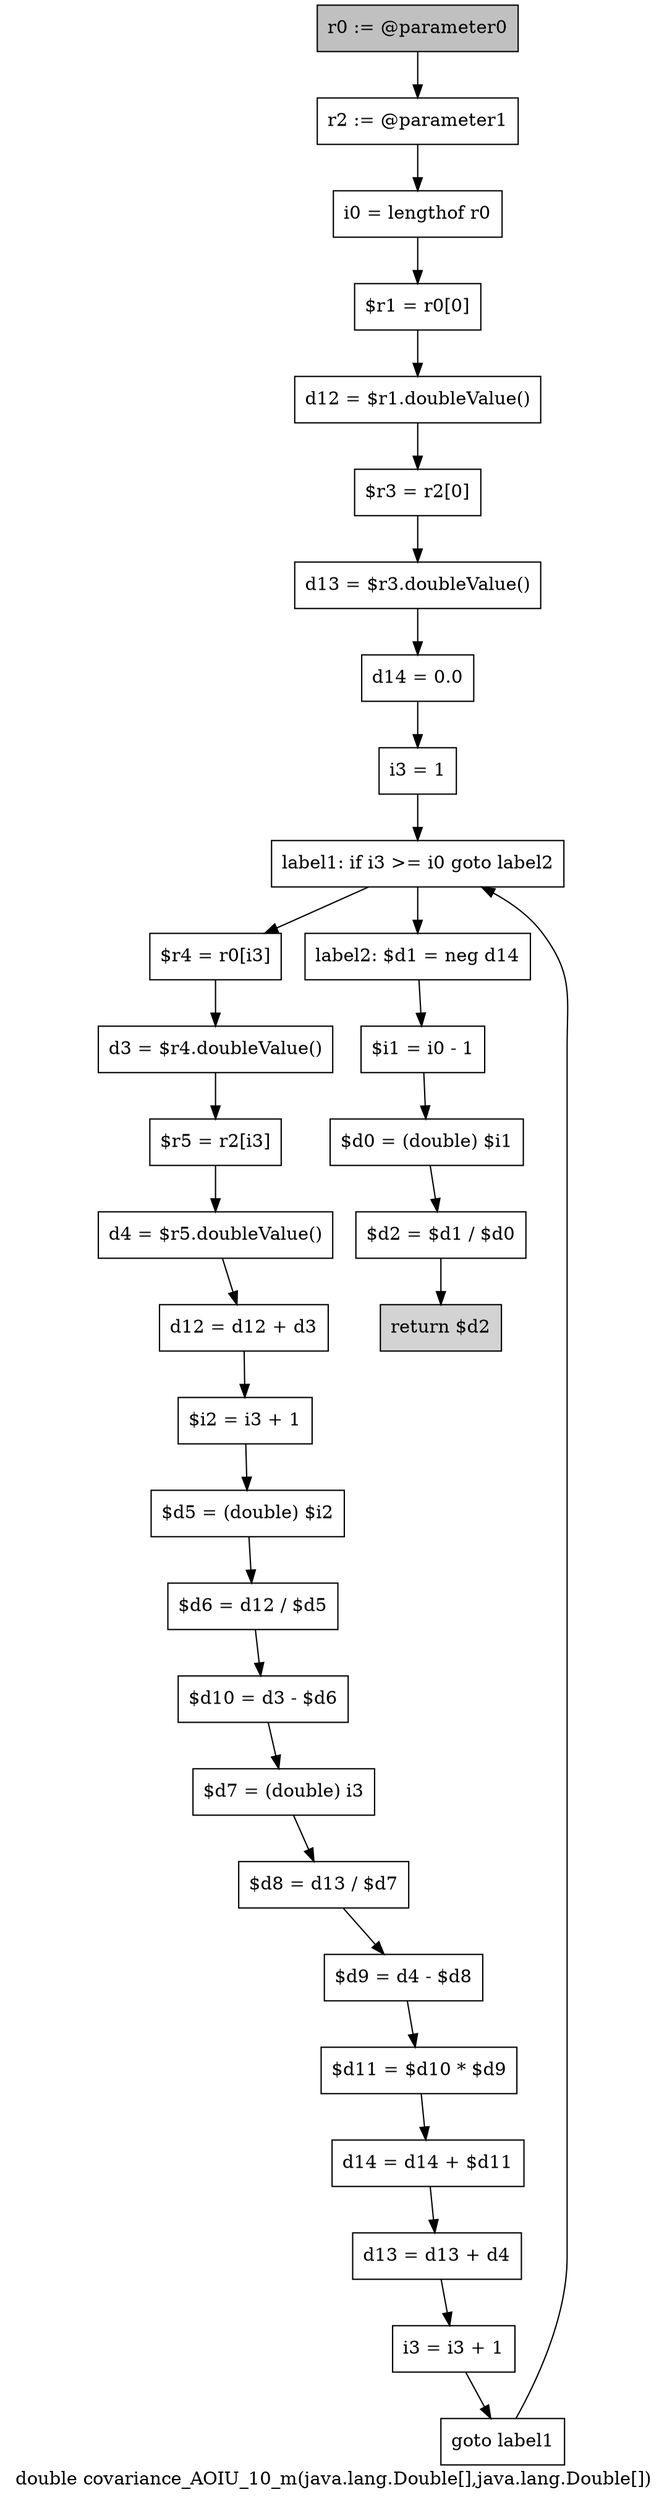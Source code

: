 digraph "double covariance_AOIU_10_m(java.lang.Double[],java.lang.Double[])" {
    label="double covariance_AOIU_10_m(java.lang.Double[],java.lang.Double[])";
    node [shape=box];
    "0" [style=filled,fillcolor=gray,label="r0 := @parameter0",];
    "1" [label="r2 := @parameter1",];
    "0"->"1";
    "2" [label="i0 = lengthof r0",];
    "1"->"2";
    "3" [label="$r1 = r0[0]",];
    "2"->"3";
    "4" [label="d12 = $r1.doubleValue()",];
    "3"->"4";
    "5" [label="$r3 = r2[0]",];
    "4"->"5";
    "6" [label="d13 = $r3.doubleValue()",];
    "5"->"6";
    "7" [label="d14 = 0.0",];
    "6"->"7";
    "8" [label="i3 = 1",];
    "7"->"8";
    "9" [label="label1: if i3 >= i0 goto label2",];
    "8"->"9";
    "10" [label="$r4 = r0[i3]",];
    "9"->"10";
    "27" [label="label2: $d1 = neg d14",];
    "9"->"27";
    "11" [label="d3 = $r4.doubleValue()",];
    "10"->"11";
    "12" [label="$r5 = r2[i3]",];
    "11"->"12";
    "13" [label="d4 = $r5.doubleValue()",];
    "12"->"13";
    "14" [label="d12 = d12 + d3",];
    "13"->"14";
    "15" [label="$i2 = i3 + 1",];
    "14"->"15";
    "16" [label="$d5 = (double) $i2",];
    "15"->"16";
    "17" [label="$d6 = d12 / $d5",];
    "16"->"17";
    "18" [label="$d10 = d3 - $d6",];
    "17"->"18";
    "19" [label="$d7 = (double) i3",];
    "18"->"19";
    "20" [label="$d8 = d13 / $d7",];
    "19"->"20";
    "21" [label="$d9 = d4 - $d8",];
    "20"->"21";
    "22" [label="$d11 = $d10 * $d9",];
    "21"->"22";
    "23" [label="d14 = d14 + $d11",];
    "22"->"23";
    "24" [label="d13 = d13 + d4",];
    "23"->"24";
    "25" [label="i3 = i3 + 1",];
    "24"->"25";
    "26" [label="goto label1",];
    "25"->"26";
    "26"->"9";
    "28" [label="$i1 = i0 - 1",];
    "27"->"28";
    "29" [label="$d0 = (double) $i1",];
    "28"->"29";
    "30" [label="$d2 = $d1 / $d0",];
    "29"->"30";
    "31" [style=filled,fillcolor=lightgray,label="return $d2",];
    "30"->"31";
}
